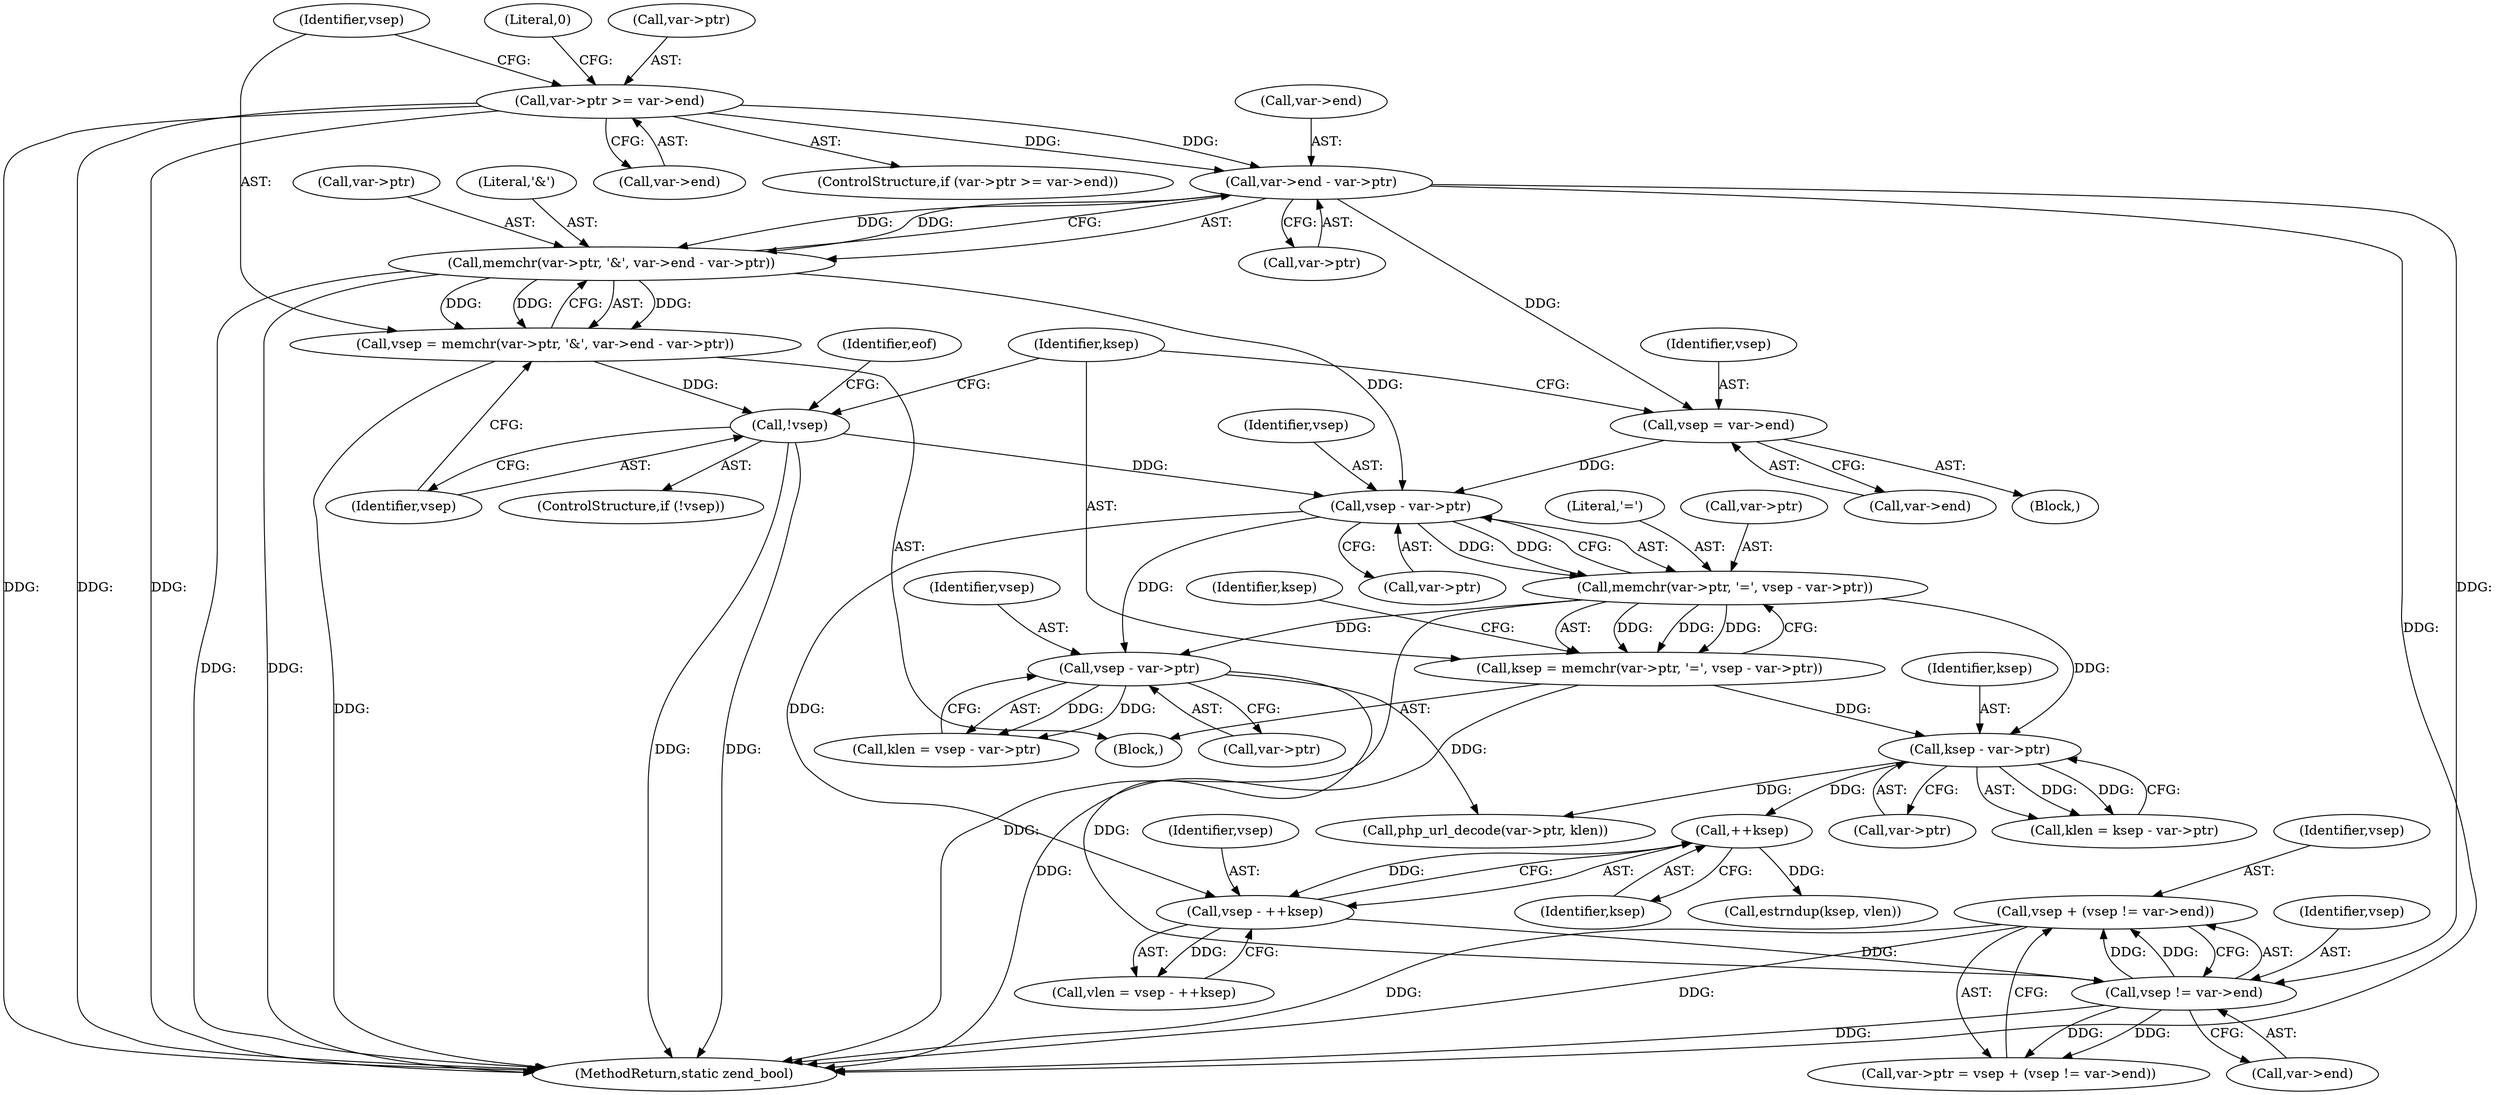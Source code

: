 digraph "1_php-src_a15bffd105ac28fd0dd9b596632dbf035238fda3@pointer" {
"1000245" [label="(Call,vsep + (vsep != var->end))"];
"1000247" [label="(Call,vsep != var->end)"];
"1000194" [label="(Call,vsep - var->ptr)"];
"1000162" [label="(Call,vsep - var->ptr)"];
"1000150" [label="(Call,vsep = var->end)"];
"1000131" [label="(Call,var->end - var->ptr)"];
"1000114" [label="(Call,var->ptr >= var->end)"];
"1000139" [label="(Call,!vsep)"];
"1000124" [label="(Call,vsep = memchr(var->ptr, '&', var->end - var->ptr))"];
"1000126" [label="(Call,memchr(var->ptr, '&', var->end - var->ptr))"];
"1000157" [label="(Call,memchr(var->ptr, '=', vsep - var->ptr))"];
"1000183" [label="(Call,vsep - ++ksep)"];
"1000185" [label="(Call,++ksep)"];
"1000176" [label="(Call,ksep - var->ptr)"];
"1000155" [label="(Call,ksep = memchr(var->ptr, '=', vsep - var->ptr))"];
"1000209" [label="(Call,estrndup(ksep, vlen))"];
"1000161" [label="(Literal,'=')"];
"1000124" [label="(Call,vsep = memchr(var->ptr, '&', var->end - var->ptr))"];
"1000177" [label="(Identifier,ksep)"];
"1000241" [label="(Call,var->ptr = vsep + (vsep != var->end))"];
"1000194" [label="(Call,vsep - var->ptr)"];
"1000192" [label="(Call,klen = vsep - var->ptr)"];
"1000254" [label="(MethodReturn,static zend_bool)"];
"1000156" [label="(Identifier,ksep)"];
"1000114" [label="(Call,var->ptr >= var->end)"];
"1000168" [label="(Identifier,ksep)"];
"1000150" [label="(Call,vsep = var->end)"];
"1000186" [label="(Identifier,ksep)"];
"1000118" [label="(Call,var->end)"];
"1000123" [label="(Literal,0)"];
"1000184" [label="(Identifier,vsep)"];
"1000195" [label="(Identifier,vsep)"];
"1000152" [label="(Call,var->end)"];
"1000125" [label="(Identifier,vsep)"];
"1000115" [label="(Call,var->ptr)"];
"1000247" [label="(Call,vsep != var->end)"];
"1000155" [label="(Call,ksep = memchr(var->ptr, '=', vsep - var->ptr))"];
"1000164" [label="(Call,var->ptr)"];
"1000174" [label="(Call,klen = ksep - var->ptr)"];
"1000140" [label="(Identifier,vsep)"];
"1000162" [label="(Call,vsep - var->ptr)"];
"1000138" [label="(ControlStructure,if (!vsep))"];
"1000157" [label="(Call,memchr(var->ptr, '=', vsep - var->ptr))"];
"1000183" [label="(Call,vsep - ++ksep)"];
"1000127" [label="(Call,var->ptr)"];
"1000126" [label="(Call,memchr(var->ptr, '&', var->end - var->ptr))"];
"1000144" [label="(Identifier,eof)"];
"1000130" [label="(Literal,'&')"];
"1000178" [label="(Call,var->ptr)"];
"1000248" [label="(Identifier,vsep)"];
"1000249" [label="(Call,var->end)"];
"1000176" [label="(Call,ksep - var->ptr)"];
"1000135" [label="(Call,var->ptr)"];
"1000106" [label="(Block,)"];
"1000139" [label="(Call,!vsep)"];
"1000245" [label="(Call,vsep + (vsep != var->end))"];
"1000158" [label="(Call,var->ptr)"];
"1000196" [label="(Call,var->ptr)"];
"1000163" [label="(Identifier,vsep)"];
"1000149" [label="(Block,)"];
"1000113" [label="(ControlStructure,if (var->ptr >= var->end))"];
"1000132" [label="(Call,var->end)"];
"1000246" [label="(Identifier,vsep)"];
"1000202" [label="(Call,php_url_decode(var->ptr, klen))"];
"1000131" [label="(Call,var->end - var->ptr)"];
"1000181" [label="(Call,vlen = vsep - ++ksep)"];
"1000185" [label="(Call,++ksep)"];
"1000151" [label="(Identifier,vsep)"];
"1000245" -> "1000241"  [label="AST: "];
"1000245" -> "1000247"  [label="CFG: "];
"1000246" -> "1000245"  [label="AST: "];
"1000247" -> "1000245"  [label="AST: "];
"1000241" -> "1000245"  [label="CFG: "];
"1000245" -> "1000254"  [label="DDG: "];
"1000245" -> "1000254"  [label="DDG: "];
"1000247" -> "1000245"  [label="DDG: "];
"1000247" -> "1000245"  [label="DDG: "];
"1000247" -> "1000249"  [label="CFG: "];
"1000248" -> "1000247"  [label="AST: "];
"1000249" -> "1000247"  [label="AST: "];
"1000247" -> "1000254"  [label="DDG: "];
"1000247" -> "1000241"  [label="DDG: "];
"1000247" -> "1000241"  [label="DDG: "];
"1000194" -> "1000247"  [label="DDG: "];
"1000183" -> "1000247"  [label="DDG: "];
"1000131" -> "1000247"  [label="DDG: "];
"1000194" -> "1000192"  [label="AST: "];
"1000194" -> "1000196"  [label="CFG: "];
"1000195" -> "1000194"  [label="AST: "];
"1000196" -> "1000194"  [label="AST: "];
"1000192" -> "1000194"  [label="CFG: "];
"1000194" -> "1000192"  [label="DDG: "];
"1000194" -> "1000192"  [label="DDG: "];
"1000162" -> "1000194"  [label="DDG: "];
"1000157" -> "1000194"  [label="DDG: "];
"1000194" -> "1000202"  [label="DDG: "];
"1000162" -> "1000157"  [label="AST: "];
"1000162" -> "1000164"  [label="CFG: "];
"1000163" -> "1000162"  [label="AST: "];
"1000164" -> "1000162"  [label="AST: "];
"1000157" -> "1000162"  [label="CFG: "];
"1000162" -> "1000157"  [label="DDG: "];
"1000162" -> "1000157"  [label="DDG: "];
"1000150" -> "1000162"  [label="DDG: "];
"1000139" -> "1000162"  [label="DDG: "];
"1000126" -> "1000162"  [label="DDG: "];
"1000162" -> "1000183"  [label="DDG: "];
"1000150" -> "1000149"  [label="AST: "];
"1000150" -> "1000152"  [label="CFG: "];
"1000151" -> "1000150"  [label="AST: "];
"1000152" -> "1000150"  [label="AST: "];
"1000156" -> "1000150"  [label="CFG: "];
"1000131" -> "1000150"  [label="DDG: "];
"1000131" -> "1000126"  [label="AST: "];
"1000131" -> "1000135"  [label="CFG: "];
"1000132" -> "1000131"  [label="AST: "];
"1000135" -> "1000131"  [label="AST: "];
"1000126" -> "1000131"  [label="CFG: "];
"1000131" -> "1000254"  [label="DDG: "];
"1000131" -> "1000126"  [label="DDG: "];
"1000131" -> "1000126"  [label="DDG: "];
"1000114" -> "1000131"  [label="DDG: "];
"1000114" -> "1000131"  [label="DDG: "];
"1000114" -> "1000113"  [label="AST: "];
"1000114" -> "1000118"  [label="CFG: "];
"1000115" -> "1000114"  [label="AST: "];
"1000118" -> "1000114"  [label="AST: "];
"1000123" -> "1000114"  [label="CFG: "];
"1000125" -> "1000114"  [label="CFG: "];
"1000114" -> "1000254"  [label="DDG: "];
"1000114" -> "1000254"  [label="DDG: "];
"1000114" -> "1000254"  [label="DDG: "];
"1000139" -> "1000138"  [label="AST: "];
"1000139" -> "1000140"  [label="CFG: "];
"1000140" -> "1000139"  [label="AST: "];
"1000144" -> "1000139"  [label="CFG: "];
"1000156" -> "1000139"  [label="CFG: "];
"1000139" -> "1000254"  [label="DDG: "];
"1000139" -> "1000254"  [label="DDG: "];
"1000124" -> "1000139"  [label="DDG: "];
"1000124" -> "1000106"  [label="AST: "];
"1000124" -> "1000126"  [label="CFG: "];
"1000125" -> "1000124"  [label="AST: "];
"1000126" -> "1000124"  [label="AST: "];
"1000140" -> "1000124"  [label="CFG: "];
"1000124" -> "1000254"  [label="DDG: "];
"1000126" -> "1000124"  [label="DDG: "];
"1000126" -> "1000124"  [label="DDG: "];
"1000126" -> "1000124"  [label="DDG: "];
"1000127" -> "1000126"  [label="AST: "];
"1000130" -> "1000126"  [label="AST: "];
"1000126" -> "1000254"  [label="DDG: "];
"1000126" -> "1000254"  [label="DDG: "];
"1000157" -> "1000155"  [label="AST: "];
"1000158" -> "1000157"  [label="AST: "];
"1000161" -> "1000157"  [label="AST: "];
"1000155" -> "1000157"  [label="CFG: "];
"1000157" -> "1000254"  [label="DDG: "];
"1000157" -> "1000155"  [label="DDG: "];
"1000157" -> "1000155"  [label="DDG: "];
"1000157" -> "1000155"  [label="DDG: "];
"1000157" -> "1000176"  [label="DDG: "];
"1000183" -> "1000181"  [label="AST: "];
"1000183" -> "1000185"  [label="CFG: "];
"1000184" -> "1000183"  [label="AST: "];
"1000185" -> "1000183"  [label="AST: "];
"1000181" -> "1000183"  [label="CFG: "];
"1000183" -> "1000181"  [label="DDG: "];
"1000185" -> "1000183"  [label="DDG: "];
"1000185" -> "1000186"  [label="CFG: "];
"1000186" -> "1000185"  [label="AST: "];
"1000176" -> "1000185"  [label="DDG: "];
"1000185" -> "1000209"  [label="DDG: "];
"1000176" -> "1000174"  [label="AST: "];
"1000176" -> "1000178"  [label="CFG: "];
"1000177" -> "1000176"  [label="AST: "];
"1000178" -> "1000176"  [label="AST: "];
"1000174" -> "1000176"  [label="CFG: "];
"1000176" -> "1000174"  [label="DDG: "];
"1000176" -> "1000174"  [label="DDG: "];
"1000155" -> "1000176"  [label="DDG: "];
"1000176" -> "1000202"  [label="DDG: "];
"1000155" -> "1000106"  [label="AST: "];
"1000156" -> "1000155"  [label="AST: "];
"1000168" -> "1000155"  [label="CFG: "];
"1000155" -> "1000254"  [label="DDG: "];
}
